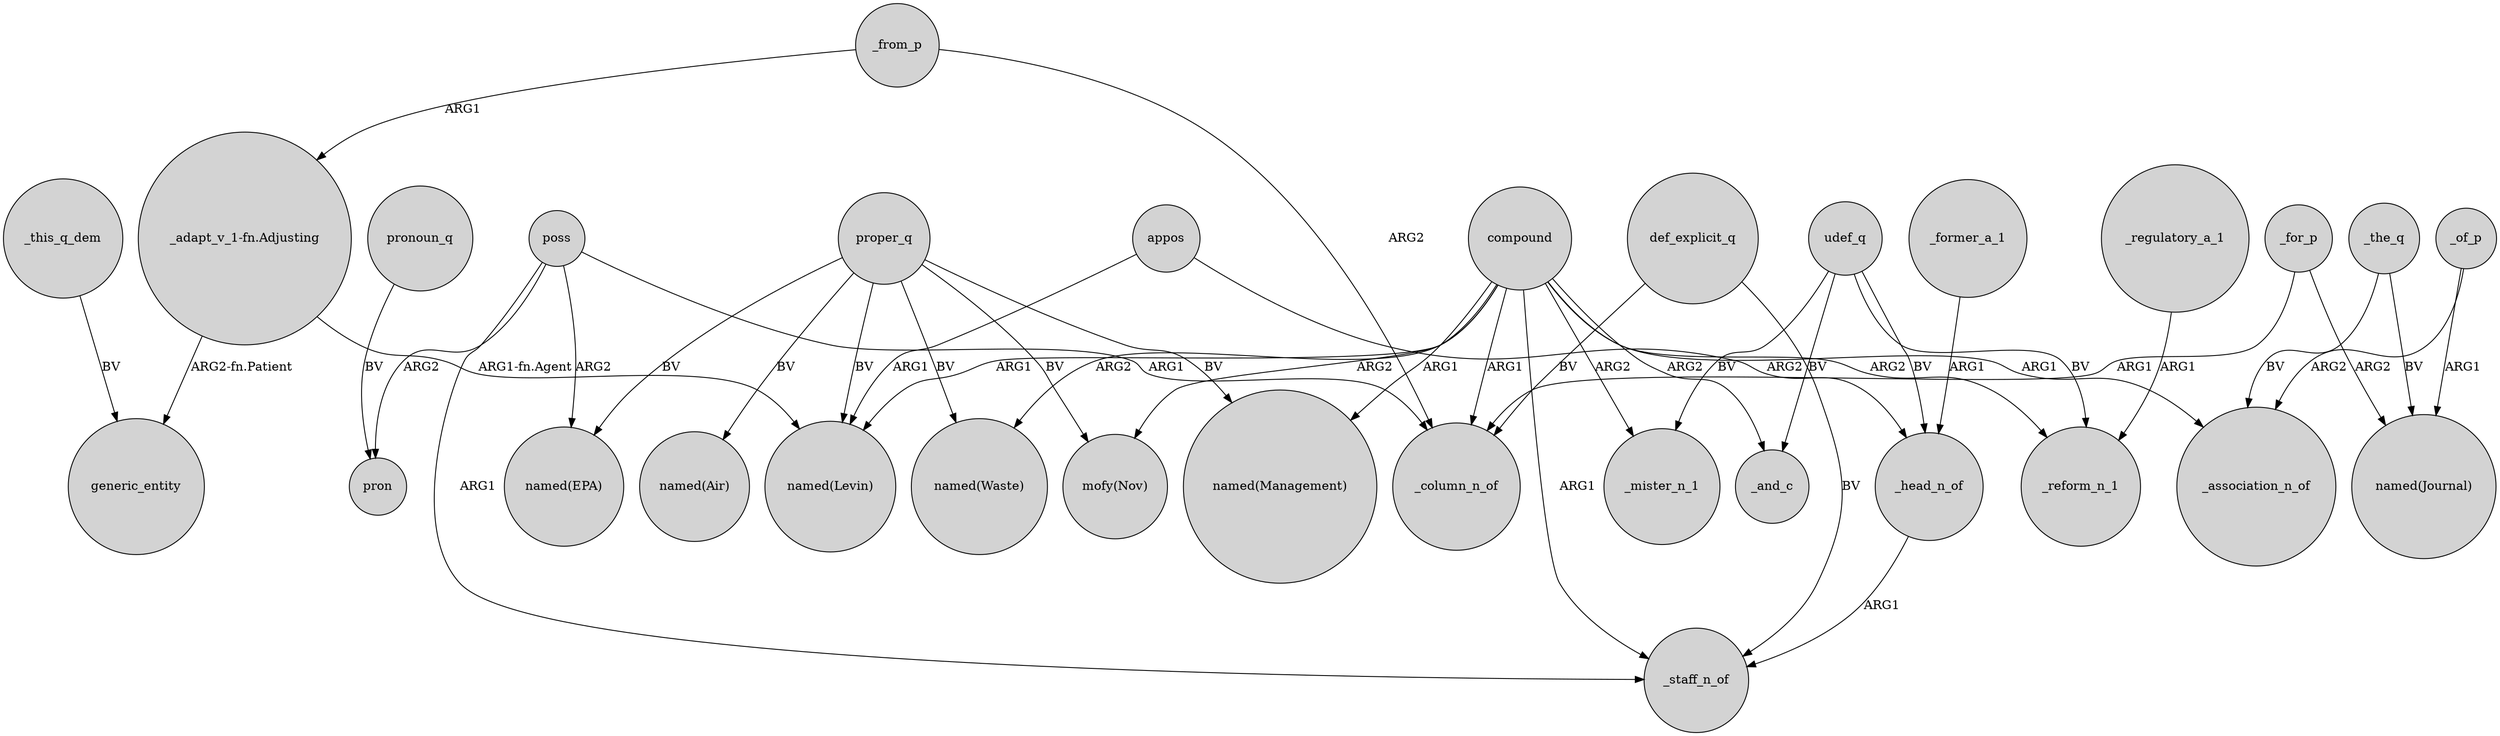 digraph {
	node [shape=circle style=filled]
	appos -> "named(Levin)" [label=ARG1]
	_regulatory_a_1 -> _reform_n_1 [label=ARG1]
	poss -> "named(EPA)" [label=ARG2]
	"_adapt_v_1-fn.Adjusting" -> generic_entity [label="ARG2-fn.Patient"]
	_from_p -> "_adapt_v_1-fn.Adjusting" [label=ARG1]
	poss -> pron [label=ARG2]
	proper_q -> "named(Waste)" [label=BV]
	_of_p -> "named(Journal)" [label=ARG1]
	compound -> _mister_n_1 [label=ARG2]
	compound -> _reform_n_1 [label=ARG2]
	proper_q -> "named(Air)" [label=BV]
	proper_q -> "named(Management)" [label=BV]
	appos -> _head_n_of [label=ARG2]
	_the_q -> "named(Journal)" [label=BV]
	udef_q -> _mister_n_1 [label=BV]
	poss -> _column_n_of [label=ARG1]
	proper_q -> "mofy(Nov)" [label=BV]
	def_explicit_q -> _column_n_of [label=BV]
	_former_a_1 -> _head_n_of [label=ARG1]
	compound -> "named(Waste)" [label=ARG2]
	udef_q -> _reform_n_1 [label=BV]
	def_explicit_q -> _staff_n_of [label=BV]
	pronoun_q -> pron [label=BV]
	compound -> _and_c [label=ARG2]
	_for_p -> "named(Journal)" [label=ARG2]
	poss -> _staff_n_of [label=ARG1]
	compound -> _column_n_of [label=ARG1]
	_this_q_dem -> generic_entity [label=BV]
	compound -> "mofy(Nov)" [label=ARG2]
	udef_q -> _head_n_of [label=BV]
	compound -> _staff_n_of [label=ARG1]
	_the_q -> _association_n_of [label=BV]
	"_adapt_v_1-fn.Adjusting" -> "named(Levin)" [label="ARG1-fn.Agent"]
	proper_q -> "named(EPA)" [label=BV]
	_from_p -> _column_n_of [label=ARG2]
	compound -> "named(Management)" [label=ARG1]
	_of_p -> _association_n_of [label=ARG2]
	compound -> "named(Levin)" [label=ARG1]
	_for_p -> _column_n_of [label=ARG1]
	_head_n_of -> _staff_n_of [label=ARG1]
	udef_q -> _and_c [label=BV]
	compound -> _association_n_of [label=ARG1]
	proper_q -> "named(Levin)" [label=BV]
}
